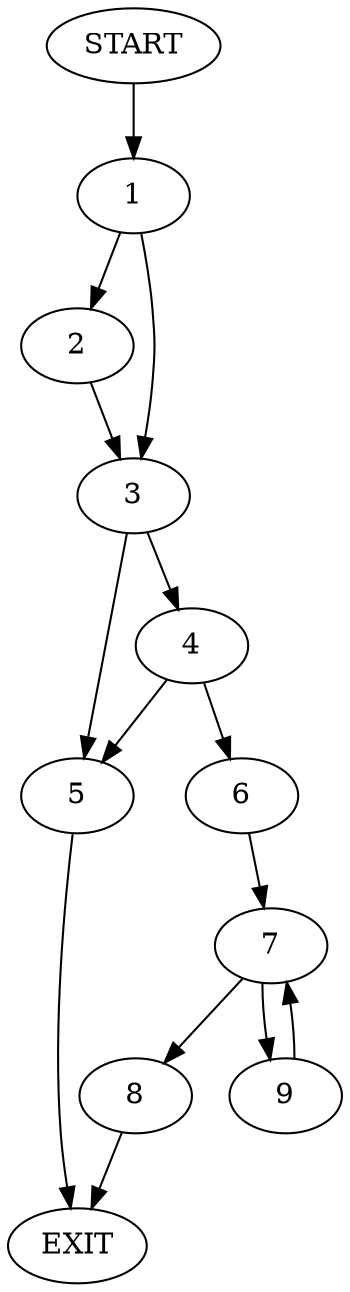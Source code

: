 digraph {
0 [label="START"]
10 [label="EXIT"]
0 -> 1
1 -> 2
1 -> 3
2 -> 3
3 -> 4
3 -> 5
4 -> 6
4 -> 5
5 -> 10
6 -> 7
7 -> 8
7 -> 9
8 -> 10
9 -> 7
}
